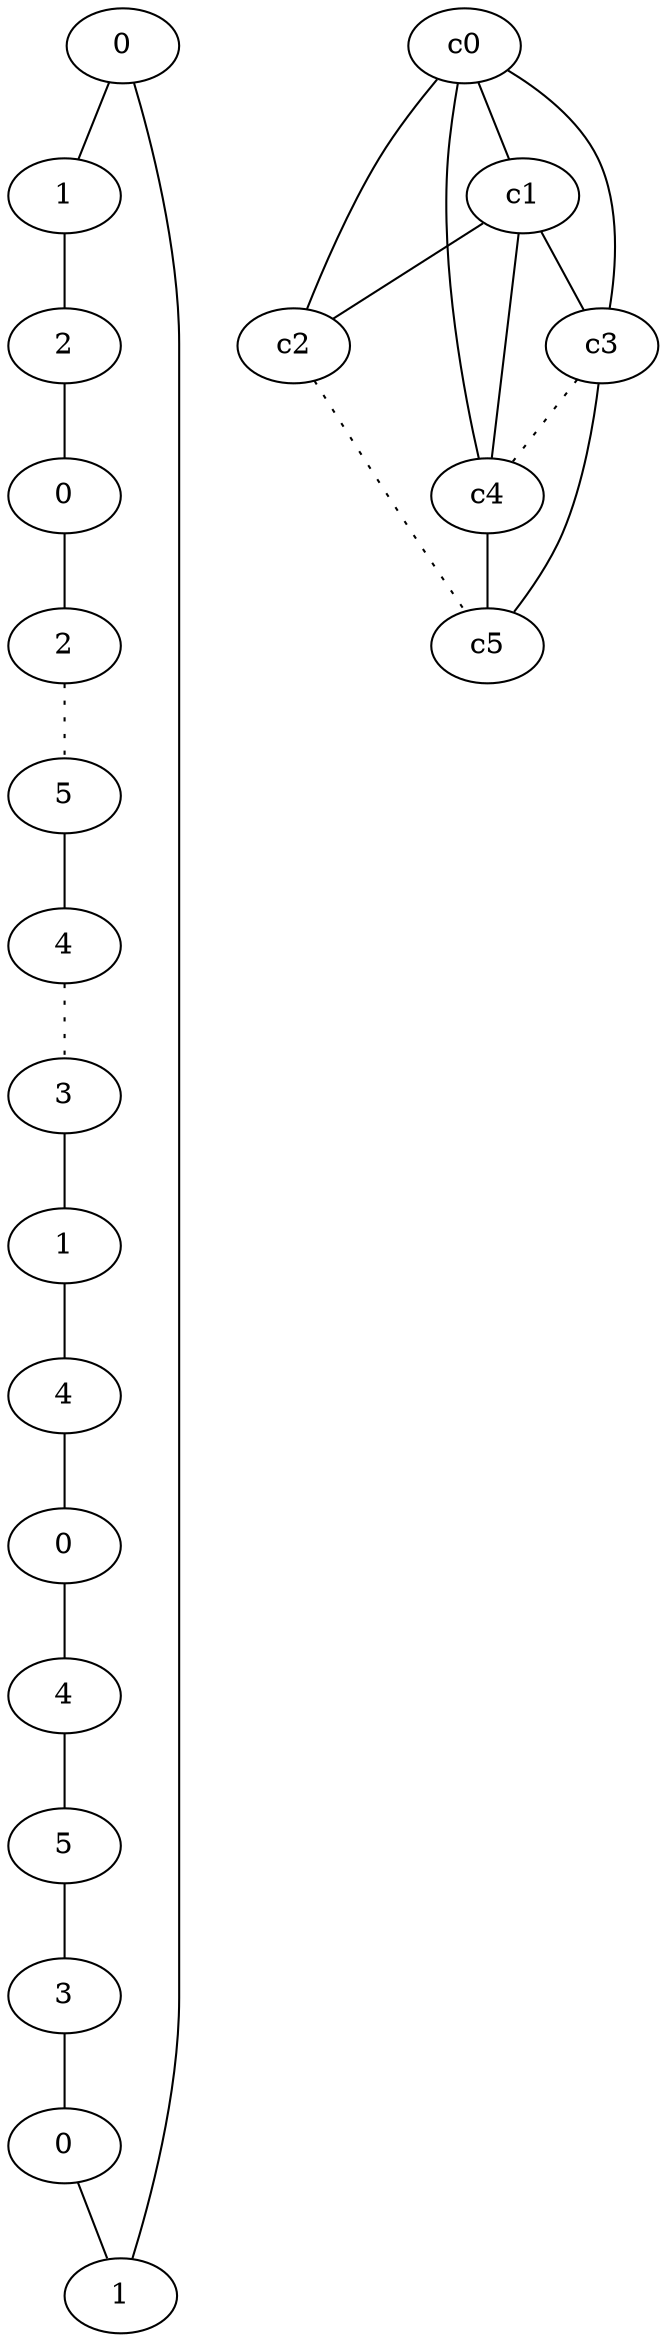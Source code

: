 graph {
a0[label=0];
a1[label=1];
a2[label=2];
a3[label=0];
a4[label=2];
a5[label=5];
a6[label=4];
a7[label=3];
a8[label=1];
a9[label=4];
a10[label=0];
a11[label=4];
a12[label=5];
a13[label=3];
a14[label=0];
a15[label=1];
a0 -- a1;
a0 -- a15;
a1 -- a2;
a2 -- a3;
a3 -- a4;
a4 -- a5 [style=dotted];
a5 -- a6;
a6 -- a7 [style=dotted];
a7 -- a8;
a8 -- a9;
a9 -- a10;
a10 -- a11;
a11 -- a12;
a12 -- a13;
a13 -- a14;
a14 -- a15;
c0 -- c1;
c0 -- c2;
c0 -- c3;
c0 -- c4;
c1 -- c2;
c1 -- c3;
c1 -- c4;
c2 -- c5 [style=dotted];
c3 -- c4 [style=dotted];
c3 -- c5;
c4 -- c5;
}
